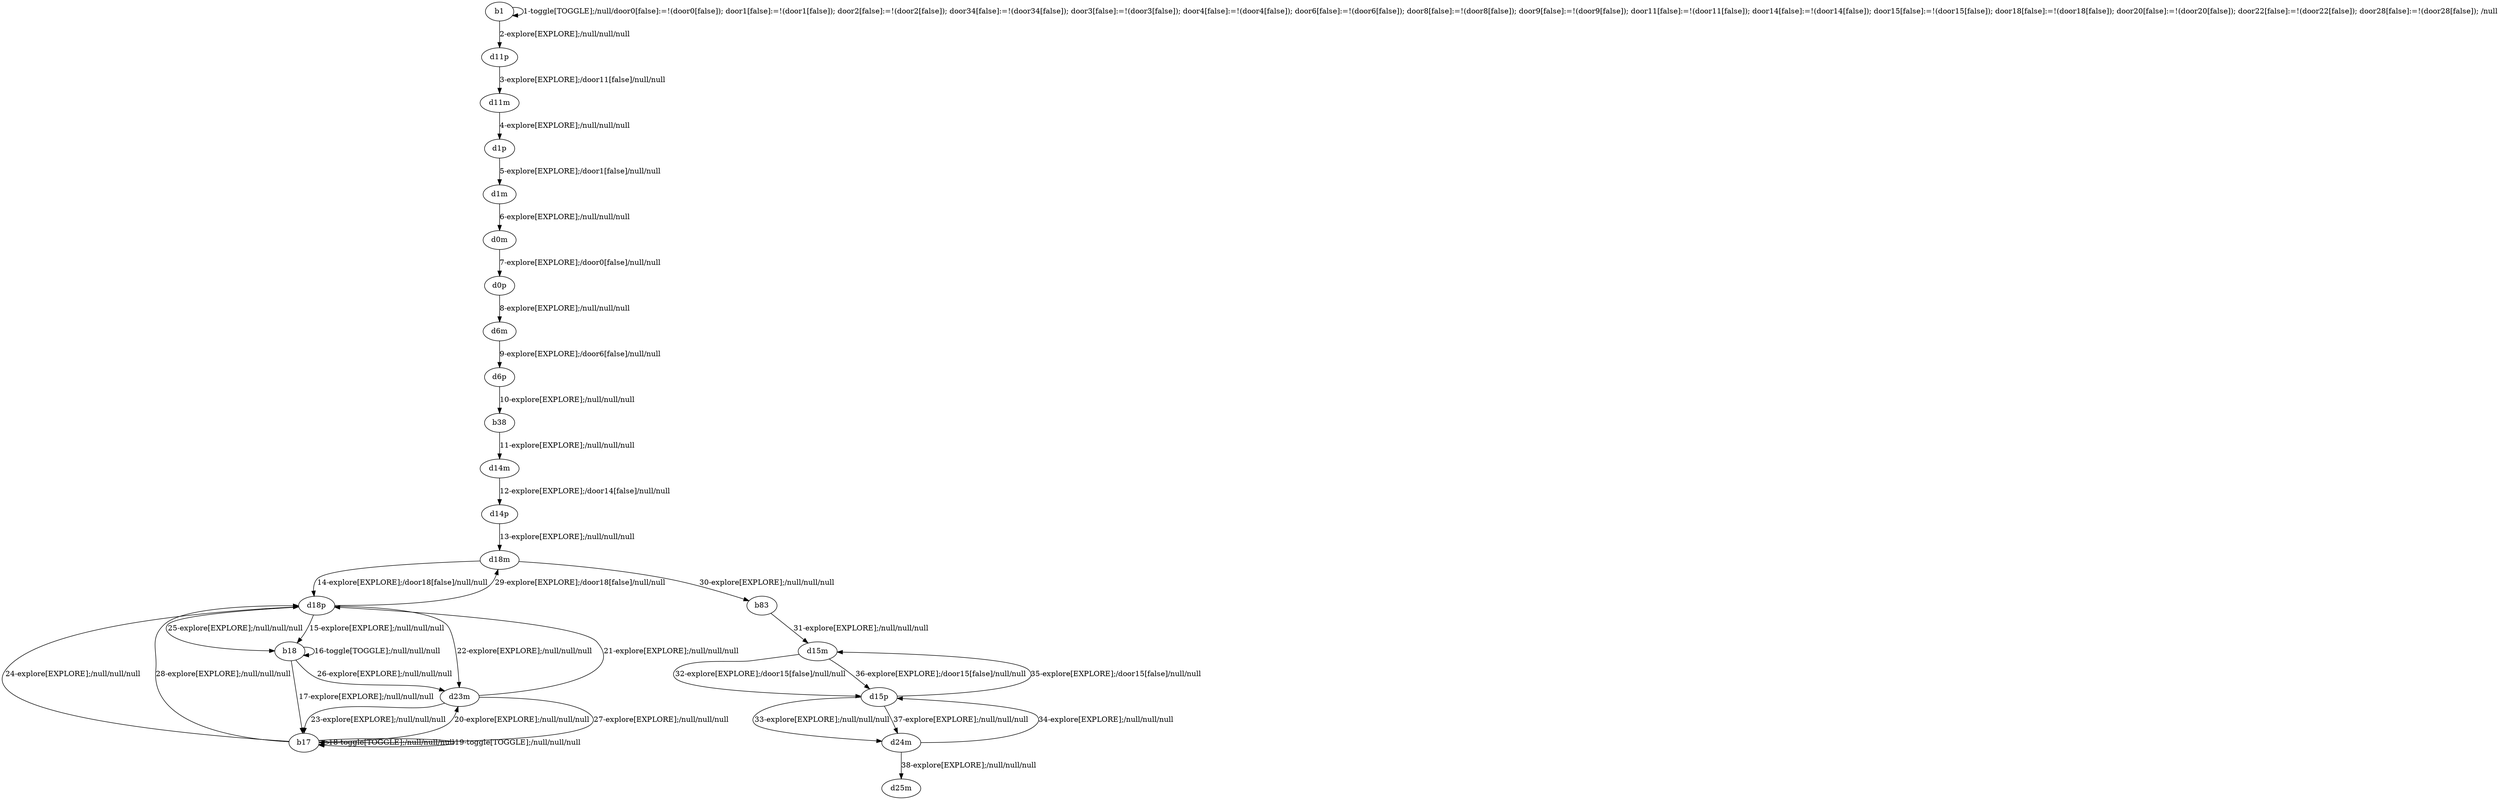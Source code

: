 # Total number of goals covered by this test: 3
# b17 --> d23m
# d24m --> d15p
# d15p --> d15m

digraph g {
"b1" -> "b1" [label = "1-toggle[TOGGLE];/null/door0[false]:=!(door0[false]); door1[false]:=!(door1[false]); door2[false]:=!(door2[false]); door34[false]:=!(door34[false]); door3[false]:=!(door3[false]); door4[false]:=!(door4[false]); door6[false]:=!(door6[false]); door8[false]:=!(door8[false]); door9[false]:=!(door9[false]); door11[false]:=!(door11[false]); door14[false]:=!(door14[false]); door15[false]:=!(door15[false]); door18[false]:=!(door18[false]); door20[false]:=!(door20[false]); door22[false]:=!(door22[false]); door28[false]:=!(door28[false]); /null"];
"b1" -> "d11p" [label = "2-explore[EXPLORE];/null/null/null"];
"d11p" -> "d11m" [label = "3-explore[EXPLORE];/door11[false]/null/null"];
"d11m" -> "d1p" [label = "4-explore[EXPLORE];/null/null/null"];
"d1p" -> "d1m" [label = "5-explore[EXPLORE];/door1[false]/null/null"];
"d1m" -> "d0m" [label = "6-explore[EXPLORE];/null/null/null"];
"d0m" -> "d0p" [label = "7-explore[EXPLORE];/door0[false]/null/null"];
"d0p" -> "d6m" [label = "8-explore[EXPLORE];/null/null/null"];
"d6m" -> "d6p" [label = "9-explore[EXPLORE];/door6[false]/null/null"];
"d6p" -> "b38" [label = "10-explore[EXPLORE];/null/null/null"];
"b38" -> "d14m" [label = "11-explore[EXPLORE];/null/null/null"];
"d14m" -> "d14p" [label = "12-explore[EXPLORE];/door14[false]/null/null"];
"d14p" -> "d18m" [label = "13-explore[EXPLORE];/null/null/null"];
"d18m" -> "d18p" [label = "14-explore[EXPLORE];/door18[false]/null/null"];
"d18p" -> "b18" [label = "15-explore[EXPLORE];/null/null/null"];
"b18" -> "b18" [label = "16-toggle[TOGGLE];/null/null/null"];
"b18" -> "b17" [label = "17-explore[EXPLORE];/null/null/null"];
"b17" -> "b17" [label = "18-toggle[TOGGLE];/null/null/null"];
"b17" -> "b17" [label = "19-toggle[TOGGLE];/null/null/null"];
"b17" -> "d23m" [label = "20-explore[EXPLORE];/null/null/null"];
"d23m" -> "d18p" [label = "21-explore[EXPLORE];/null/null/null"];
"d18p" -> "d23m" [label = "22-explore[EXPLORE];/null/null/null"];
"d23m" -> "b17" [label = "23-explore[EXPLORE];/null/null/null"];
"b17" -> "d18p" [label = "24-explore[EXPLORE];/null/null/null"];
"d18p" -> "b18" [label = "25-explore[EXPLORE];/null/null/null"];
"b18" -> "d23m" [label = "26-explore[EXPLORE];/null/null/null"];
"d23m" -> "b17" [label = "27-explore[EXPLORE];/null/null/null"];
"b17" -> "d18p" [label = "28-explore[EXPLORE];/null/null/null"];
"d18p" -> "d18m" [label = "29-explore[EXPLORE];/door18[false]/null/null"];
"d18m" -> "b83" [label = "30-explore[EXPLORE];/null/null/null"];
"b83" -> "d15m" [label = "31-explore[EXPLORE];/null/null/null"];
"d15m" -> "d15p" [label = "32-explore[EXPLORE];/door15[false]/null/null"];
"d15p" -> "d24m" [label = "33-explore[EXPLORE];/null/null/null"];
"d24m" -> "d15p" [label = "34-explore[EXPLORE];/null/null/null"];
"d15p" -> "d15m" [label = "35-explore[EXPLORE];/door15[false]/null/null"];
"d15m" -> "d15p" [label = "36-explore[EXPLORE];/door15[false]/null/null"];
"d15p" -> "d24m" [label = "37-explore[EXPLORE];/null/null/null"];
"d24m" -> "d25m" [label = "38-explore[EXPLORE];/null/null/null"];
}